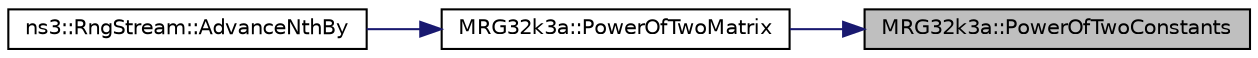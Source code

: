 digraph "MRG32k3a::PowerOfTwoConstants"
{
 // LATEX_PDF_SIZE
  edge [fontname="Helvetica",fontsize="10",labelfontname="Helvetica",labelfontsize="10"];
  node [fontname="Helvetica",fontsize="10",shape=record];
  rankdir="RL";
  Node1 [label="MRG32k3a::PowerOfTwoConstants",height=0.2,width=0.4,color="black", fillcolor="grey75", style="filled", fontcolor="black",tooltip="Compute the transition matrices of the two MRG components raised to all powers of 2 from 1 to 191."];
  Node1 -> Node2 [dir="back",color="midnightblue",fontsize="10",style="solid",fontname="Helvetica"];
  Node2 [label="MRG32k3a::PowerOfTwoMatrix",height=0.2,width=0.4,color="black", fillcolor="white", style="filled",URL="$namespace_m_r_g32k3a.html#a56e7b63e0311d8b196b0c87cfde2492b",tooltip="Get the transition matrices raised to a power of 2."];
  Node2 -> Node3 [dir="back",color="midnightblue",fontsize="10",style="solid",fontname="Helvetica"];
  Node3 [label="ns3::RngStream::AdvanceNthBy",height=0.2,width=0.4,color="black", fillcolor="white", style="filled",URL="$classns3_1_1_rng_stream.html#a6ec2451aa49df691a30bc4ca527b2355",tooltip="Advance state of the RNG by leaps and bounds."];
}
